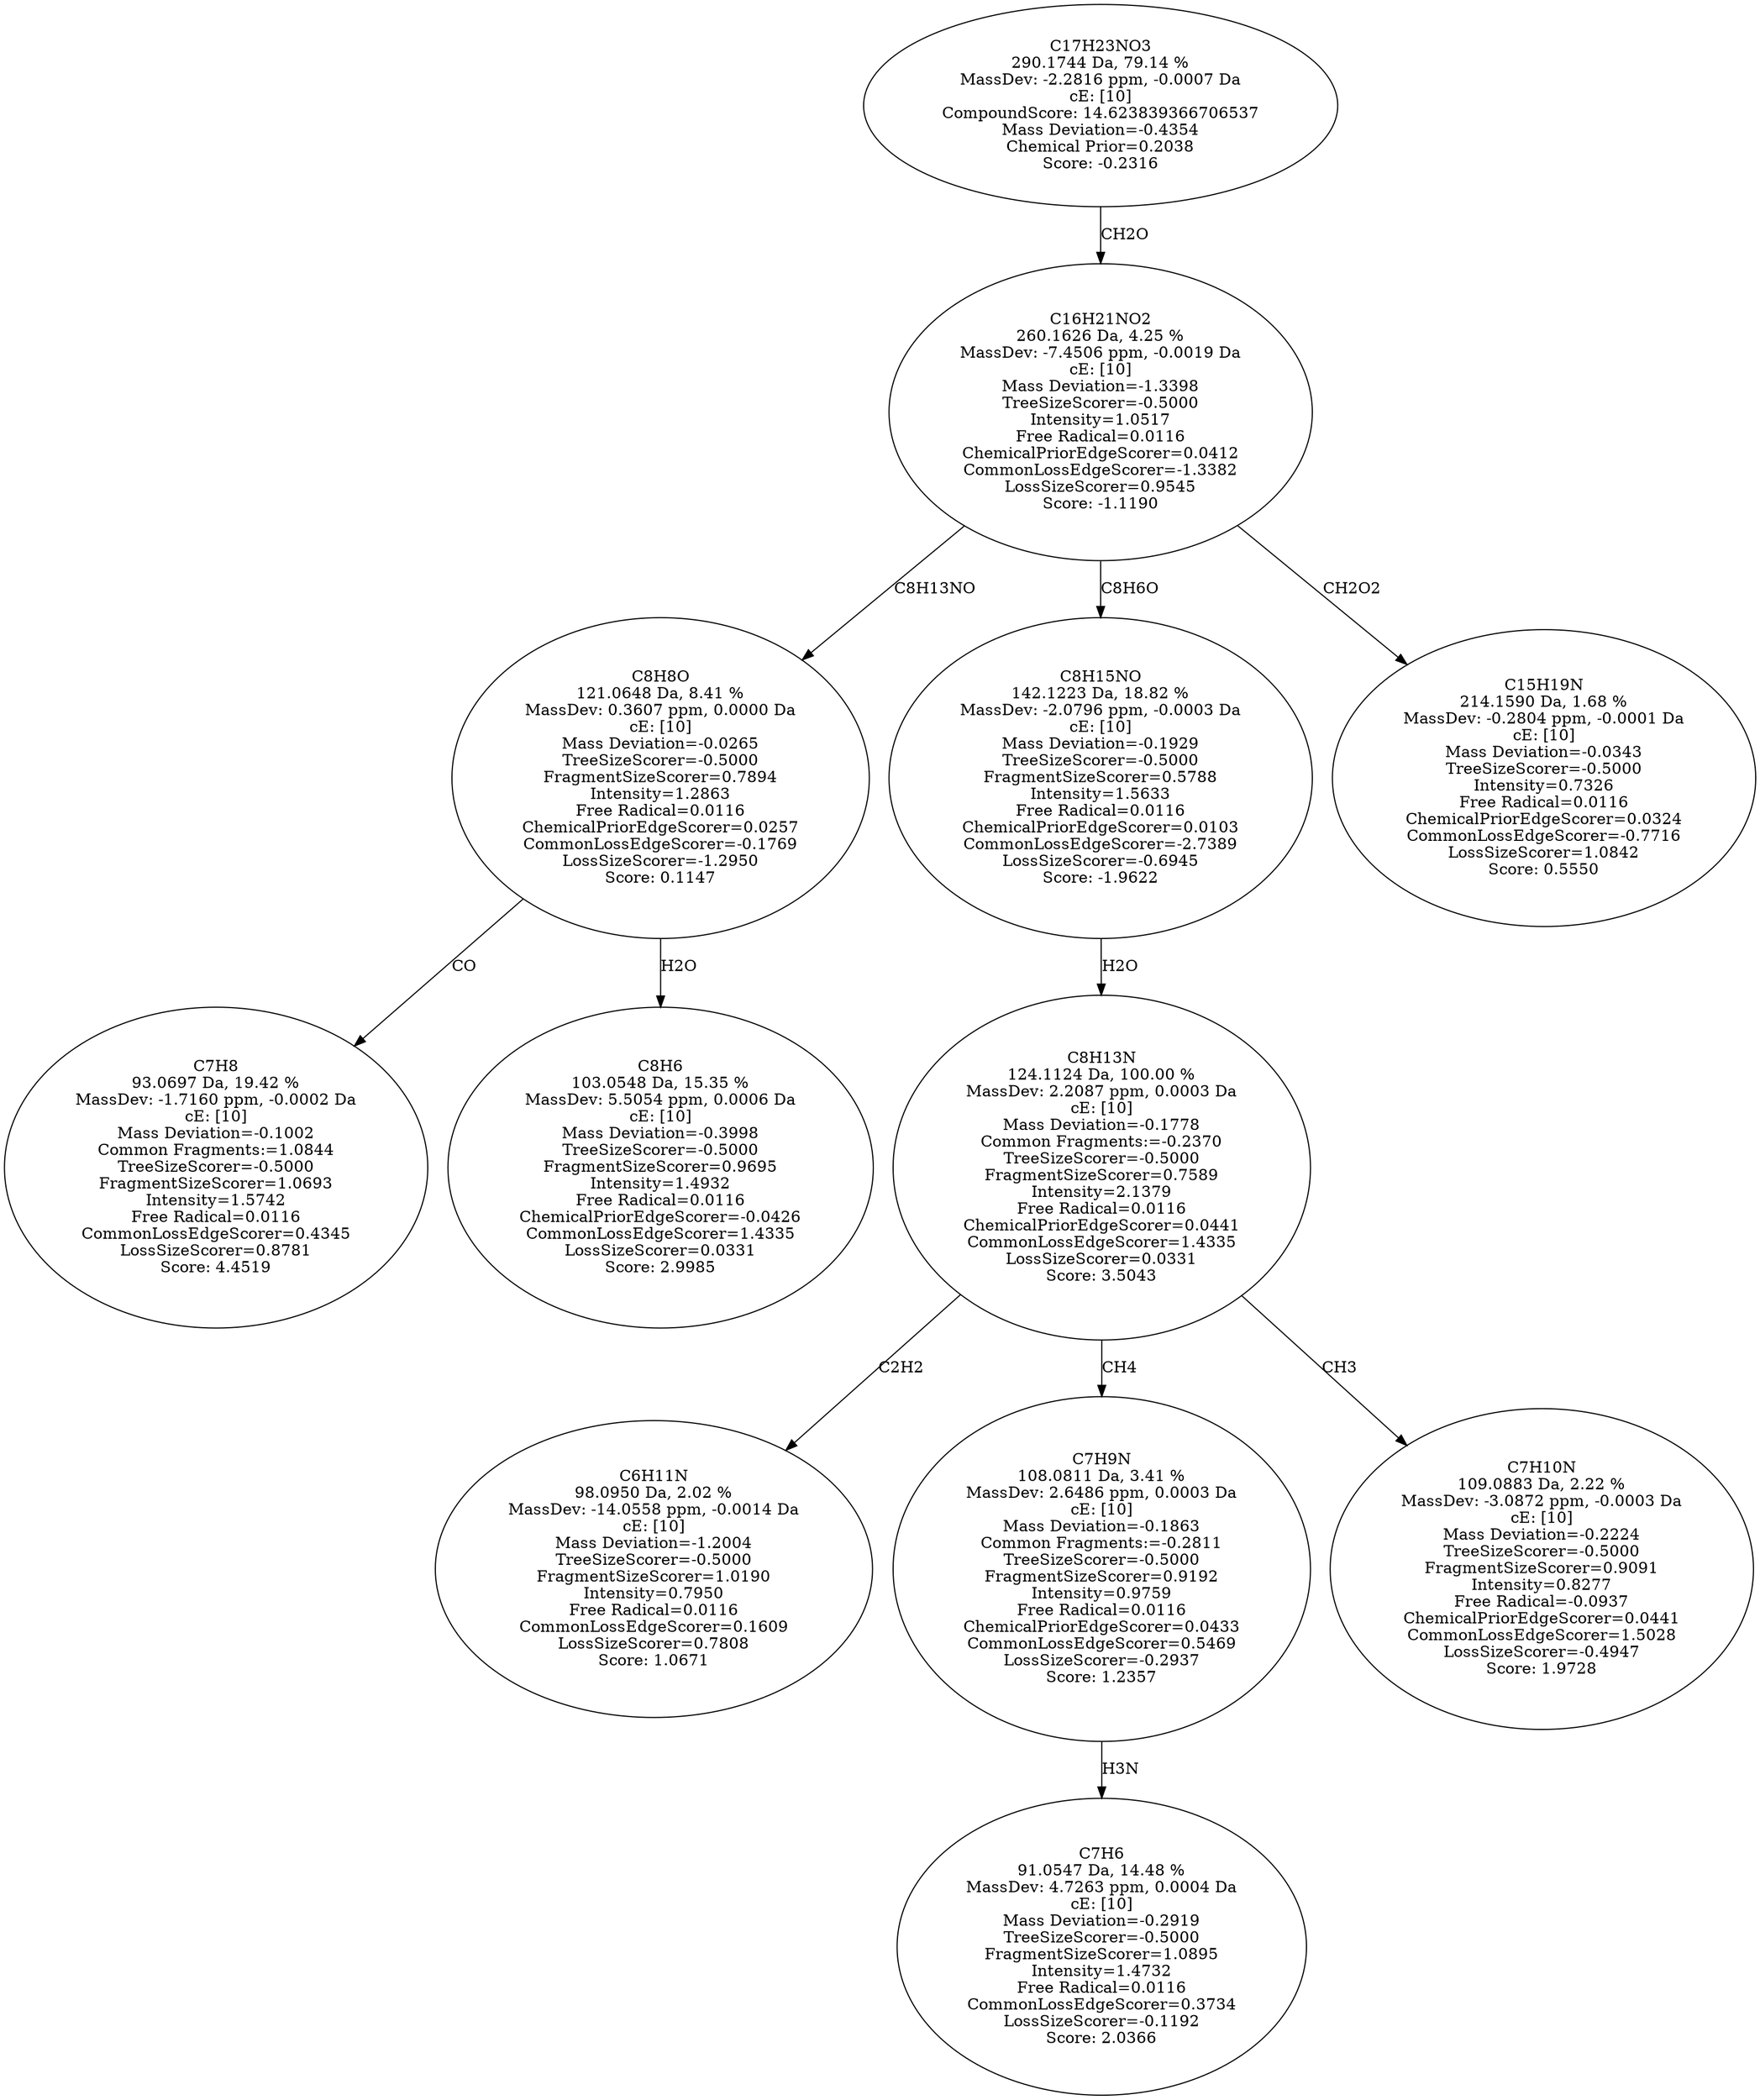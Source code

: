strict digraph {
v1 [label="C7H8\n93.0697 Da, 19.42 %\nMassDev: -1.7160 ppm, -0.0002 Da\ncE: [10]\nMass Deviation=-0.1002\nCommon Fragments:=1.0844\nTreeSizeScorer=-0.5000\nFragmentSizeScorer=1.0693\nIntensity=1.5742\nFree Radical=0.0116\nCommonLossEdgeScorer=0.4345\nLossSizeScorer=0.8781\nScore: 4.4519"];
v2 [label="C8H6\n103.0548 Da, 15.35 %\nMassDev: 5.5054 ppm, 0.0006 Da\ncE: [10]\nMass Deviation=-0.3998\nTreeSizeScorer=-0.5000\nFragmentSizeScorer=0.9695\nIntensity=1.4932\nFree Radical=0.0116\nChemicalPriorEdgeScorer=-0.0426\nCommonLossEdgeScorer=1.4335\nLossSizeScorer=0.0331\nScore: 2.9985"];
v3 [label="C8H8O\n121.0648 Da, 8.41 %\nMassDev: 0.3607 ppm, 0.0000 Da\ncE: [10]\nMass Deviation=-0.0265\nTreeSizeScorer=-0.5000\nFragmentSizeScorer=0.7894\nIntensity=1.2863\nFree Radical=0.0116\nChemicalPriorEdgeScorer=0.0257\nCommonLossEdgeScorer=-0.1769\nLossSizeScorer=-1.2950\nScore: 0.1147"];
v4 [label="C6H11N\n98.0950 Da, 2.02 %\nMassDev: -14.0558 ppm, -0.0014 Da\ncE: [10]\nMass Deviation=-1.2004\nTreeSizeScorer=-0.5000\nFragmentSizeScorer=1.0190\nIntensity=0.7950\nFree Radical=0.0116\nCommonLossEdgeScorer=0.1609\nLossSizeScorer=0.7808\nScore: 1.0671"];
v5 [label="C7H6\n91.0547 Da, 14.48 %\nMassDev: 4.7263 ppm, 0.0004 Da\ncE: [10]\nMass Deviation=-0.2919\nTreeSizeScorer=-0.5000\nFragmentSizeScorer=1.0895\nIntensity=1.4732\nFree Radical=0.0116\nCommonLossEdgeScorer=0.3734\nLossSizeScorer=-0.1192\nScore: 2.0366"];
v6 [label="C7H9N\n108.0811 Da, 3.41 %\nMassDev: 2.6486 ppm, 0.0003 Da\ncE: [10]\nMass Deviation=-0.1863\nCommon Fragments:=-0.2811\nTreeSizeScorer=-0.5000\nFragmentSizeScorer=0.9192\nIntensity=0.9759\nFree Radical=0.0116\nChemicalPriorEdgeScorer=0.0433\nCommonLossEdgeScorer=0.5469\nLossSizeScorer=-0.2937\nScore: 1.2357"];
v7 [label="C7H10N\n109.0883 Da, 2.22 %\nMassDev: -3.0872 ppm, -0.0003 Da\ncE: [10]\nMass Deviation=-0.2224\nTreeSizeScorer=-0.5000\nFragmentSizeScorer=0.9091\nIntensity=0.8277\nFree Radical=-0.0937\nChemicalPriorEdgeScorer=0.0441\nCommonLossEdgeScorer=1.5028\nLossSizeScorer=-0.4947\nScore: 1.9728"];
v8 [label="C8H13N\n124.1124 Da, 100.00 %\nMassDev: 2.2087 ppm, 0.0003 Da\ncE: [10]\nMass Deviation=-0.1778\nCommon Fragments:=-0.2370\nTreeSizeScorer=-0.5000\nFragmentSizeScorer=0.7589\nIntensity=2.1379\nFree Radical=0.0116\nChemicalPriorEdgeScorer=0.0441\nCommonLossEdgeScorer=1.4335\nLossSizeScorer=0.0331\nScore: 3.5043"];
v9 [label="C8H15NO\n142.1223 Da, 18.82 %\nMassDev: -2.0796 ppm, -0.0003 Da\ncE: [10]\nMass Deviation=-0.1929\nTreeSizeScorer=-0.5000\nFragmentSizeScorer=0.5788\nIntensity=1.5633\nFree Radical=0.0116\nChemicalPriorEdgeScorer=0.0103\nCommonLossEdgeScorer=-2.7389\nLossSizeScorer=-0.6945\nScore: -1.9622"];
v10 [label="C15H19N\n214.1590 Da, 1.68 %\nMassDev: -0.2804 ppm, -0.0001 Da\ncE: [10]\nMass Deviation=-0.0343\nTreeSizeScorer=-0.5000\nIntensity=0.7326\nFree Radical=0.0116\nChemicalPriorEdgeScorer=0.0324\nCommonLossEdgeScorer=-0.7716\nLossSizeScorer=1.0842\nScore: 0.5550"];
v11 [label="C16H21NO2\n260.1626 Da, 4.25 %\nMassDev: -7.4506 ppm, -0.0019 Da\ncE: [10]\nMass Deviation=-1.3398\nTreeSizeScorer=-0.5000\nIntensity=1.0517\nFree Radical=0.0116\nChemicalPriorEdgeScorer=0.0412\nCommonLossEdgeScorer=-1.3382\nLossSizeScorer=0.9545\nScore: -1.1190"];
v12 [label="C17H23NO3\n290.1744 Da, 79.14 %\nMassDev: -2.2816 ppm, -0.0007 Da\ncE: [10]\nCompoundScore: 14.623839366706537\nMass Deviation=-0.4354\nChemical Prior=0.2038\nScore: -0.2316"];
v3 -> v1 [label="CO"];
v3 -> v2 [label="H2O"];
v11 -> v3 [label="C8H13NO"];
v8 -> v4 [label="C2H2"];
v6 -> v5 [label="H3N"];
v8 -> v6 [label="CH4"];
v8 -> v7 [label="CH3"];
v9 -> v8 [label="H2O"];
v11 -> v9 [label="C8H6O"];
v11 -> v10 [label="CH2O2"];
v12 -> v11 [label="CH2O"];
}